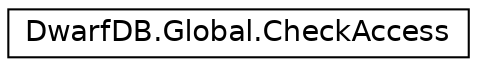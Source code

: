 digraph "Graphical Class Hierarchy"
{
  edge [fontname="Helvetica",fontsize="14",labelfontname="Helvetica",labelfontsize="14"];
  node [fontname="Helvetica",fontsize="14",shape=record];
  rankdir="LR";
  Node1 [label="DwarfDB.Global.CheckAccess",height=0.2,width=0.4,color="black", fillcolor="white", style="filled",URL="$d3/db1/class_dwarf_d_b_1_1_global_1_1_check_access.html",tooltip="A static class for a simplified access check "];
}
